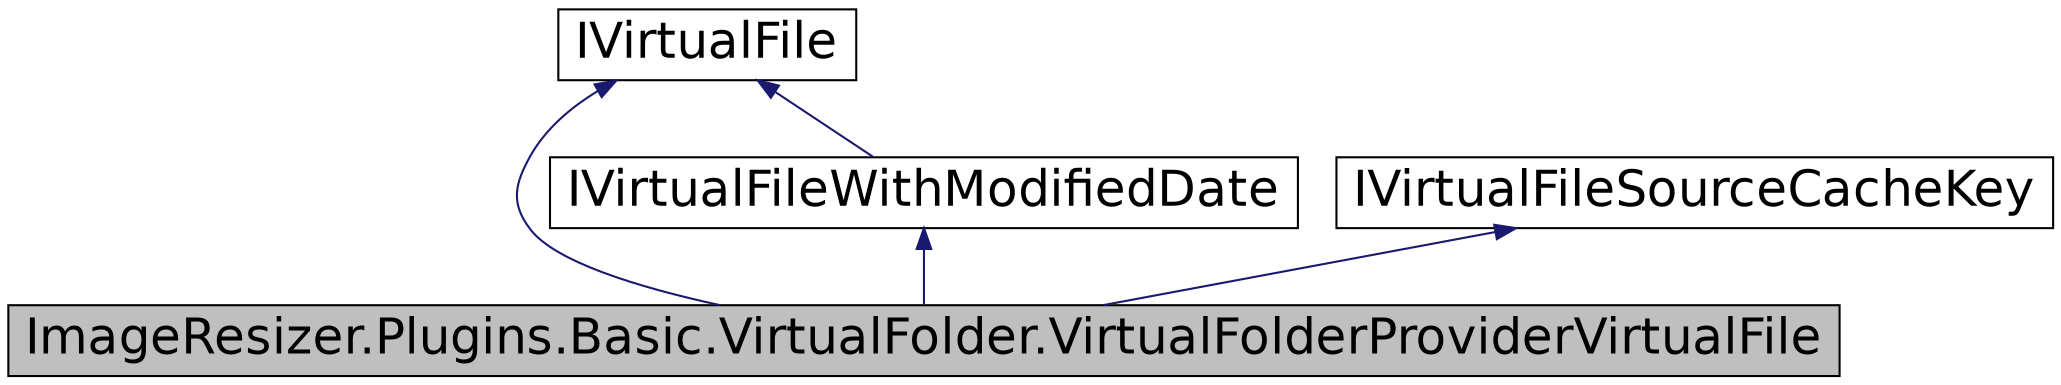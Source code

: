 digraph G
{
  edge [fontname="Helvetica",fontsize="24",labelfontname="Helvetica",labelfontsize="24"];
  node [fontname="Helvetica",fontsize="24",shape=record];
  Node1 [label="ImageResizer.Plugins.Basic.VirtualFolder.VirtualFolderProviderVirtualFile",height=0.2,width=0.4,color="black", fillcolor="grey75", style="filled" fontcolor="black"];
  Node2 -> Node1 [dir="back",color="midnightblue",fontsize="24",style="solid",fontname="Helvetica"];
  Node2 [label="IVirtualFileWithModifiedDate",height=0.2,width=0.4,color="black", fillcolor="white", style="filled",URL="$interface_image_resizer_1_1_plugins_1_1_i_virtual_file_with_modified_date.html",tooltip="Always implement this if possible. Allows caching systems to detect changes to source files and inval..."];
  Node3 -> Node2 [dir="back",color="midnightblue",fontsize="24",style="solid",fontname="Helvetica"];
  Node3 [label="IVirtualFile",height=0.2,width=0.4,color="black", fillcolor="white", style="filled",URL="$interface_image_resizer_1_1_plugins_1_1_i_virtual_file.html",tooltip="A virtual file to support IVirtualImageProvider."];
  Node3 -> Node1 [dir="back",color="midnightblue",fontsize="24",style="solid",fontname="Helvetica"];
  Node4 -> Node1 [dir="back",color="midnightblue",fontsize="24",style="solid",fontname="Helvetica"];
  Node4 [label="IVirtualFileSourceCacheKey",height=0.2,width=0.4,color="black", fillcolor="white", style="filled",URL="$interface_image_resizer_1_1_plugins_1_1_i_virtual_file_source_cache_key.html",tooltip="This interface has nothing to do with output caching. This allows VirtualFile instances to override t..."];
}
